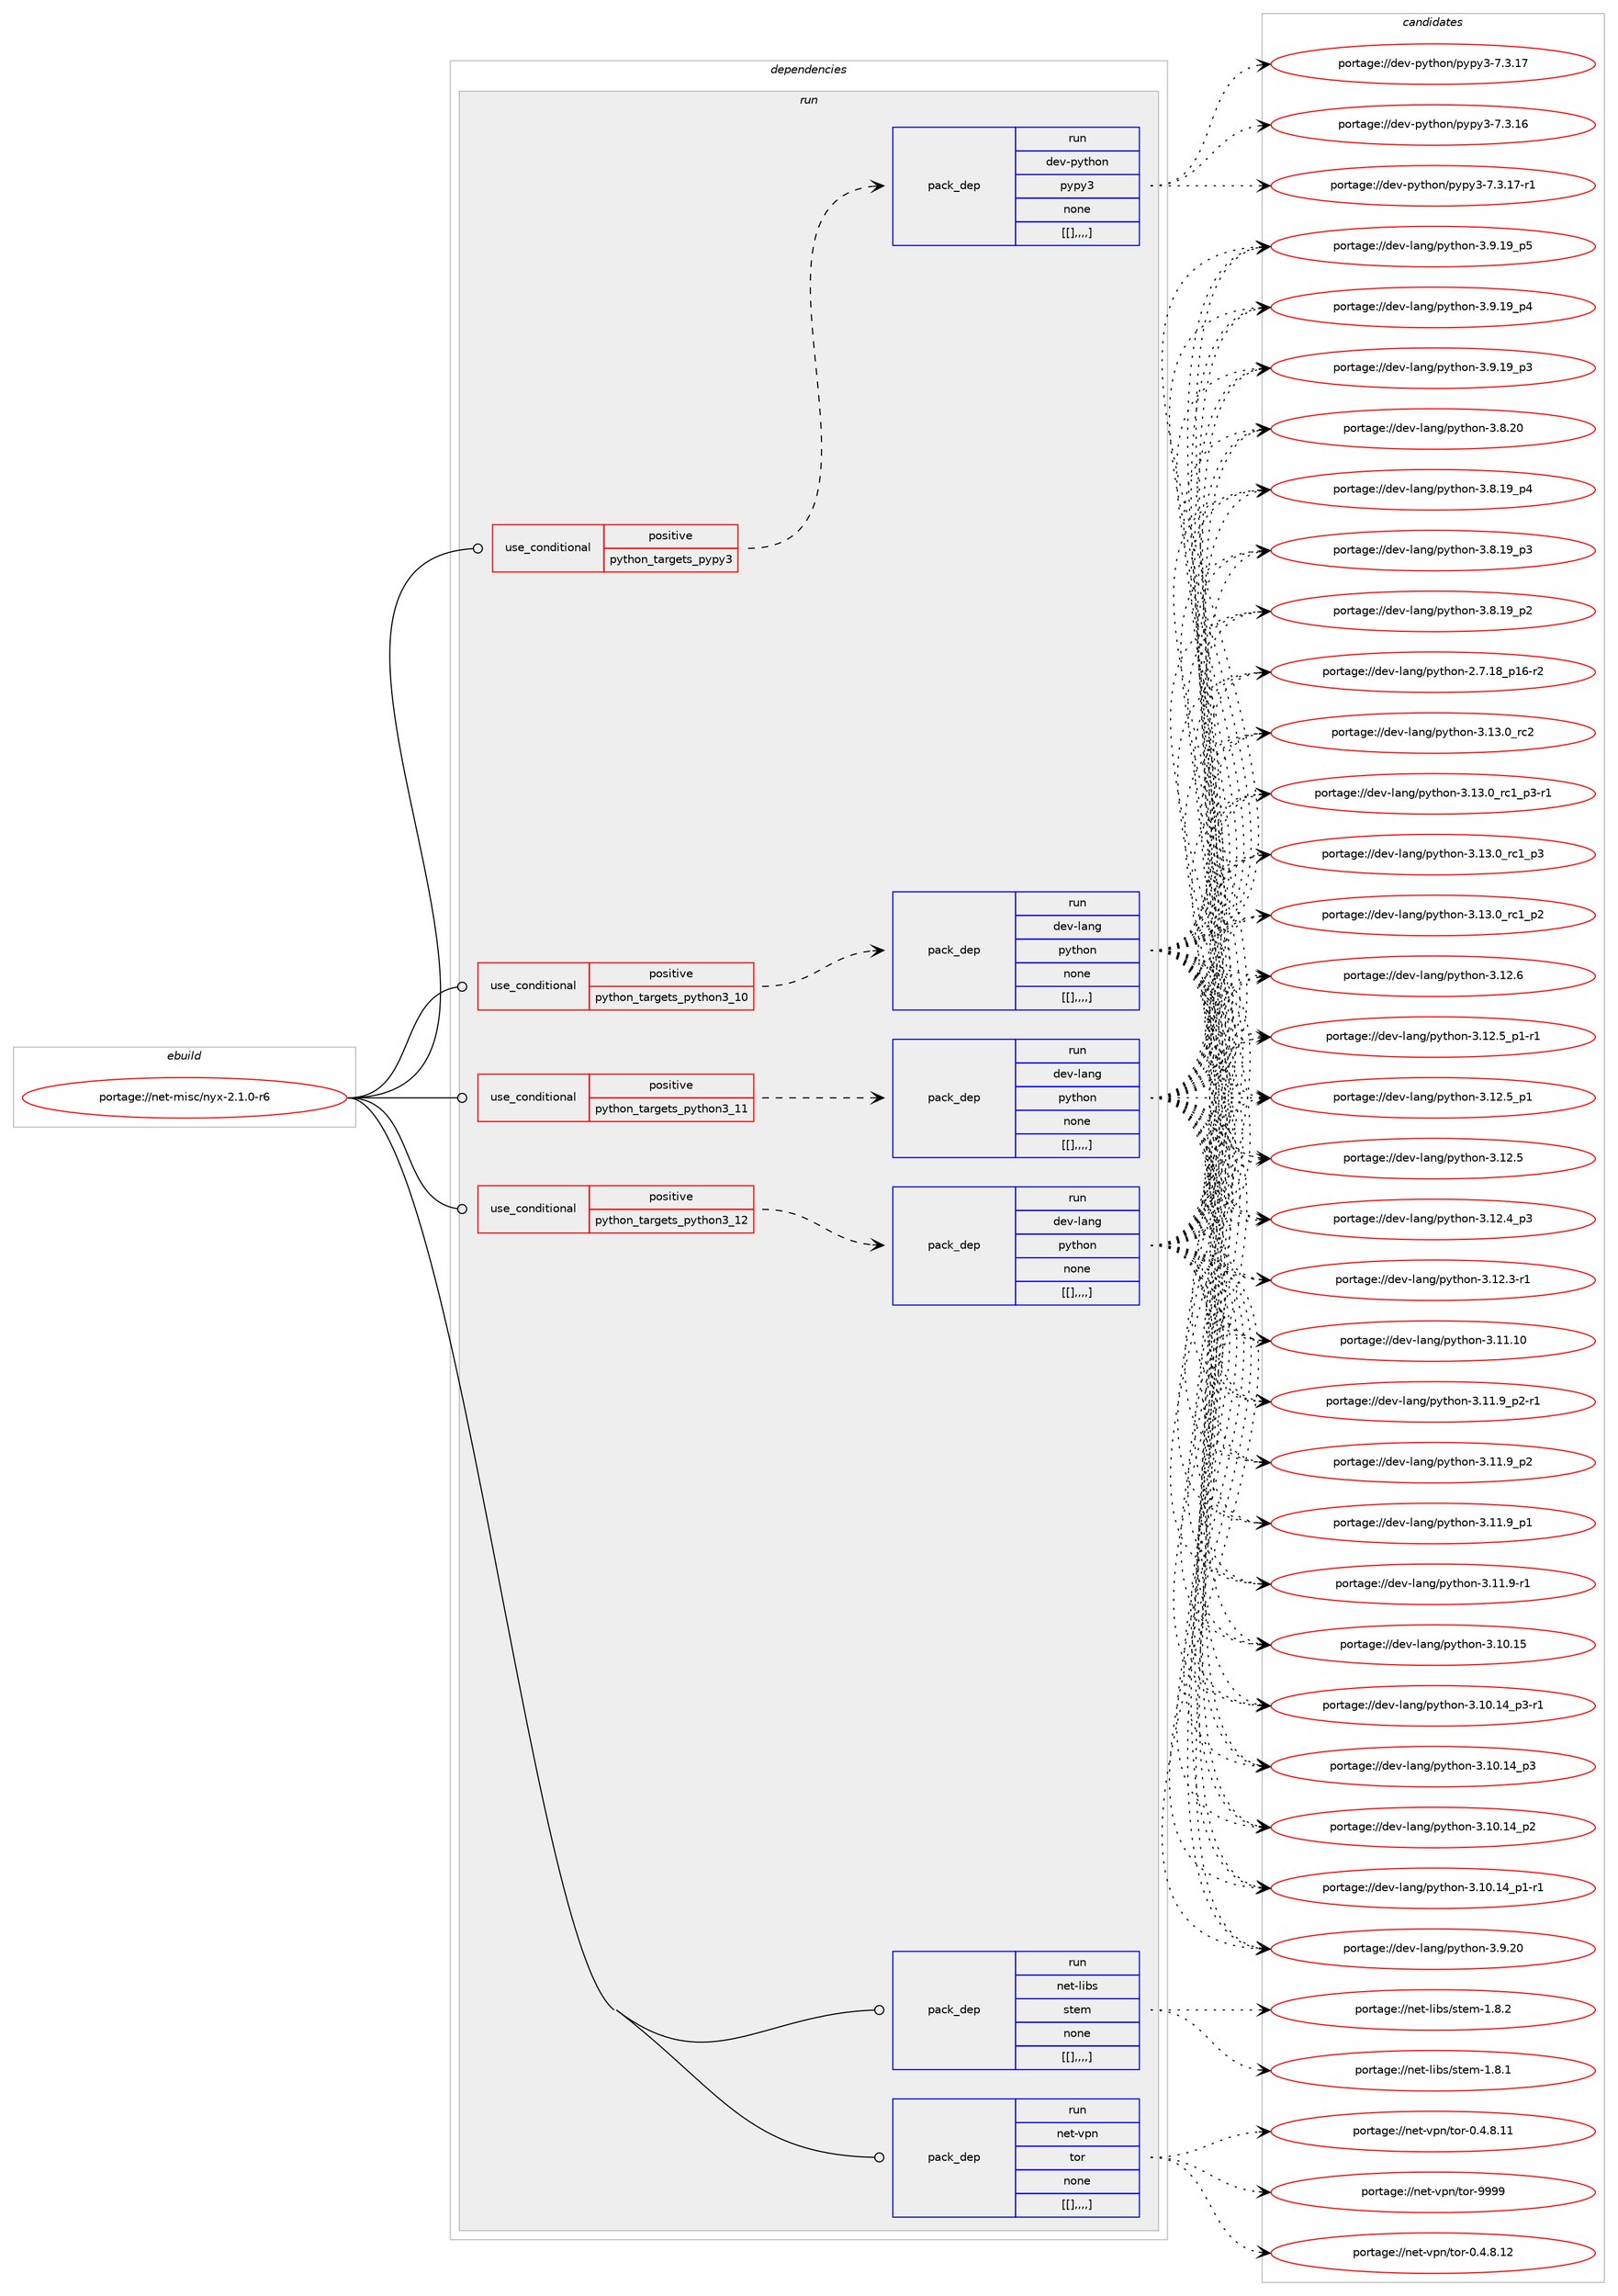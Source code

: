 digraph prolog {

# *************
# Graph options
# *************

newrank=true;
concentrate=true;
compound=true;
graph [rankdir=LR,fontname=Helvetica,fontsize=10,ranksep=1.5];#, ranksep=2.5, nodesep=0.2];
edge  [arrowhead=vee];
node  [fontname=Helvetica,fontsize=10];

# **********
# The ebuild
# **********

subgraph cluster_leftcol {
color=gray;
label=<<i>ebuild</i>>;
id [label="portage://net-misc/nyx-2.1.0-r6", color=red, width=4, href="../net-misc/nyx-2.1.0-r6.svg"];
}

# ****************
# The dependencies
# ****************

subgraph cluster_midcol {
color=gray;
label=<<i>dependencies</i>>;
subgraph cluster_compile {
fillcolor="#eeeeee";
style=filled;
label=<<i>compile</i>>;
}
subgraph cluster_compileandrun {
fillcolor="#eeeeee";
style=filled;
label=<<i>compile and run</i>>;
}
subgraph cluster_run {
fillcolor="#eeeeee";
style=filled;
label=<<i>run</i>>;
subgraph cond102334 {
dependency390371 [label=<<TABLE BORDER="0" CELLBORDER="1" CELLSPACING="0" CELLPADDING="4"><TR><TD ROWSPAN="3" CELLPADDING="10">use_conditional</TD></TR><TR><TD>positive</TD></TR><TR><TD>python_targets_pypy3</TD></TR></TABLE>>, shape=none, color=red];
subgraph pack285194 {
dependency390372 [label=<<TABLE BORDER="0" CELLBORDER="1" CELLSPACING="0" CELLPADDING="4" WIDTH="220"><TR><TD ROWSPAN="6" CELLPADDING="30">pack_dep</TD></TR><TR><TD WIDTH="110">run</TD></TR><TR><TD>dev-python</TD></TR><TR><TD>pypy3</TD></TR><TR><TD>none</TD></TR><TR><TD>[[],,,,]</TD></TR></TABLE>>, shape=none, color=blue];
}
dependency390371:e -> dependency390372:w [weight=20,style="dashed",arrowhead="vee"];
}
id:e -> dependency390371:w [weight=20,style="solid",arrowhead="odot"];
subgraph cond102335 {
dependency390373 [label=<<TABLE BORDER="0" CELLBORDER="1" CELLSPACING="0" CELLPADDING="4"><TR><TD ROWSPAN="3" CELLPADDING="10">use_conditional</TD></TR><TR><TD>positive</TD></TR><TR><TD>python_targets_python3_10</TD></TR></TABLE>>, shape=none, color=red];
subgraph pack285195 {
dependency390374 [label=<<TABLE BORDER="0" CELLBORDER="1" CELLSPACING="0" CELLPADDING="4" WIDTH="220"><TR><TD ROWSPAN="6" CELLPADDING="30">pack_dep</TD></TR><TR><TD WIDTH="110">run</TD></TR><TR><TD>dev-lang</TD></TR><TR><TD>python</TD></TR><TR><TD>none</TD></TR><TR><TD>[[],,,,]</TD></TR></TABLE>>, shape=none, color=blue];
}
dependency390373:e -> dependency390374:w [weight=20,style="dashed",arrowhead="vee"];
}
id:e -> dependency390373:w [weight=20,style="solid",arrowhead="odot"];
subgraph cond102336 {
dependency390375 [label=<<TABLE BORDER="0" CELLBORDER="1" CELLSPACING="0" CELLPADDING="4"><TR><TD ROWSPAN="3" CELLPADDING="10">use_conditional</TD></TR><TR><TD>positive</TD></TR><TR><TD>python_targets_python3_11</TD></TR></TABLE>>, shape=none, color=red];
subgraph pack285196 {
dependency390376 [label=<<TABLE BORDER="0" CELLBORDER="1" CELLSPACING="0" CELLPADDING="4" WIDTH="220"><TR><TD ROWSPAN="6" CELLPADDING="30">pack_dep</TD></TR><TR><TD WIDTH="110">run</TD></TR><TR><TD>dev-lang</TD></TR><TR><TD>python</TD></TR><TR><TD>none</TD></TR><TR><TD>[[],,,,]</TD></TR></TABLE>>, shape=none, color=blue];
}
dependency390375:e -> dependency390376:w [weight=20,style="dashed",arrowhead="vee"];
}
id:e -> dependency390375:w [weight=20,style="solid",arrowhead="odot"];
subgraph cond102337 {
dependency390377 [label=<<TABLE BORDER="0" CELLBORDER="1" CELLSPACING="0" CELLPADDING="4"><TR><TD ROWSPAN="3" CELLPADDING="10">use_conditional</TD></TR><TR><TD>positive</TD></TR><TR><TD>python_targets_python3_12</TD></TR></TABLE>>, shape=none, color=red];
subgraph pack285197 {
dependency390378 [label=<<TABLE BORDER="0" CELLBORDER="1" CELLSPACING="0" CELLPADDING="4" WIDTH="220"><TR><TD ROWSPAN="6" CELLPADDING="30">pack_dep</TD></TR><TR><TD WIDTH="110">run</TD></TR><TR><TD>dev-lang</TD></TR><TR><TD>python</TD></TR><TR><TD>none</TD></TR><TR><TD>[[],,,,]</TD></TR></TABLE>>, shape=none, color=blue];
}
dependency390377:e -> dependency390378:w [weight=20,style="dashed",arrowhead="vee"];
}
id:e -> dependency390377:w [weight=20,style="solid",arrowhead="odot"];
subgraph pack285198 {
dependency390379 [label=<<TABLE BORDER="0" CELLBORDER="1" CELLSPACING="0" CELLPADDING="4" WIDTH="220"><TR><TD ROWSPAN="6" CELLPADDING="30">pack_dep</TD></TR><TR><TD WIDTH="110">run</TD></TR><TR><TD>net-libs</TD></TR><TR><TD>stem</TD></TR><TR><TD>none</TD></TR><TR><TD>[[],,,,]</TD></TR></TABLE>>, shape=none, color=blue];
}
id:e -> dependency390379:w [weight=20,style="solid",arrowhead="odot"];
subgraph pack285199 {
dependency390380 [label=<<TABLE BORDER="0" CELLBORDER="1" CELLSPACING="0" CELLPADDING="4" WIDTH="220"><TR><TD ROWSPAN="6" CELLPADDING="30">pack_dep</TD></TR><TR><TD WIDTH="110">run</TD></TR><TR><TD>net-vpn</TD></TR><TR><TD>tor</TD></TR><TR><TD>none</TD></TR><TR><TD>[[],,,,]</TD></TR></TABLE>>, shape=none, color=blue];
}
id:e -> dependency390380:w [weight=20,style="solid",arrowhead="odot"];
}
}

# **************
# The candidates
# **************

subgraph cluster_choices {
rank=same;
color=gray;
label=<<i>candidates</i>>;

subgraph choice285194 {
color=black;
nodesep=1;
choice100101118451121211161041111104711212111212151455546514649554511449 [label="portage://dev-python/pypy3-7.3.17-r1", color=red, width=4,href="../dev-python/pypy3-7.3.17-r1.svg"];
choice10010111845112121116104111110471121211121215145554651464955 [label="portage://dev-python/pypy3-7.3.17", color=red, width=4,href="../dev-python/pypy3-7.3.17.svg"];
choice10010111845112121116104111110471121211121215145554651464954 [label="portage://dev-python/pypy3-7.3.16", color=red, width=4,href="../dev-python/pypy3-7.3.16.svg"];
dependency390372:e -> choice100101118451121211161041111104711212111212151455546514649554511449:w [style=dotted,weight="100"];
dependency390372:e -> choice10010111845112121116104111110471121211121215145554651464955:w [style=dotted,weight="100"];
dependency390372:e -> choice10010111845112121116104111110471121211121215145554651464954:w [style=dotted,weight="100"];
}
subgraph choice285195 {
color=black;
nodesep=1;
choice10010111845108971101034711212111610411111045514649514648951149950 [label="portage://dev-lang/python-3.13.0_rc2", color=red, width=4,href="../dev-lang/python-3.13.0_rc2.svg"];
choice1001011184510897110103471121211161041111104551464951464895114994995112514511449 [label="portage://dev-lang/python-3.13.0_rc1_p3-r1", color=red, width=4,href="../dev-lang/python-3.13.0_rc1_p3-r1.svg"];
choice100101118451089711010347112121116104111110455146495146489511499499511251 [label="portage://dev-lang/python-3.13.0_rc1_p3", color=red, width=4,href="../dev-lang/python-3.13.0_rc1_p3.svg"];
choice100101118451089711010347112121116104111110455146495146489511499499511250 [label="portage://dev-lang/python-3.13.0_rc1_p2", color=red, width=4,href="../dev-lang/python-3.13.0_rc1_p2.svg"];
choice10010111845108971101034711212111610411111045514649504654 [label="portage://dev-lang/python-3.12.6", color=red, width=4,href="../dev-lang/python-3.12.6.svg"];
choice1001011184510897110103471121211161041111104551464950465395112494511449 [label="portage://dev-lang/python-3.12.5_p1-r1", color=red, width=4,href="../dev-lang/python-3.12.5_p1-r1.svg"];
choice100101118451089711010347112121116104111110455146495046539511249 [label="portage://dev-lang/python-3.12.5_p1", color=red, width=4,href="../dev-lang/python-3.12.5_p1.svg"];
choice10010111845108971101034711212111610411111045514649504653 [label="portage://dev-lang/python-3.12.5", color=red, width=4,href="../dev-lang/python-3.12.5.svg"];
choice100101118451089711010347112121116104111110455146495046529511251 [label="portage://dev-lang/python-3.12.4_p3", color=red, width=4,href="../dev-lang/python-3.12.4_p3.svg"];
choice100101118451089711010347112121116104111110455146495046514511449 [label="portage://dev-lang/python-3.12.3-r1", color=red, width=4,href="../dev-lang/python-3.12.3-r1.svg"];
choice1001011184510897110103471121211161041111104551464949464948 [label="portage://dev-lang/python-3.11.10", color=red, width=4,href="../dev-lang/python-3.11.10.svg"];
choice1001011184510897110103471121211161041111104551464949465795112504511449 [label="portage://dev-lang/python-3.11.9_p2-r1", color=red, width=4,href="../dev-lang/python-3.11.9_p2-r1.svg"];
choice100101118451089711010347112121116104111110455146494946579511250 [label="portage://dev-lang/python-3.11.9_p2", color=red, width=4,href="../dev-lang/python-3.11.9_p2.svg"];
choice100101118451089711010347112121116104111110455146494946579511249 [label="portage://dev-lang/python-3.11.9_p1", color=red, width=4,href="../dev-lang/python-3.11.9_p1.svg"];
choice100101118451089711010347112121116104111110455146494946574511449 [label="portage://dev-lang/python-3.11.9-r1", color=red, width=4,href="../dev-lang/python-3.11.9-r1.svg"];
choice1001011184510897110103471121211161041111104551464948464953 [label="portage://dev-lang/python-3.10.15", color=red, width=4,href="../dev-lang/python-3.10.15.svg"];
choice100101118451089711010347112121116104111110455146494846495295112514511449 [label="portage://dev-lang/python-3.10.14_p3-r1", color=red, width=4,href="../dev-lang/python-3.10.14_p3-r1.svg"];
choice10010111845108971101034711212111610411111045514649484649529511251 [label="portage://dev-lang/python-3.10.14_p3", color=red, width=4,href="../dev-lang/python-3.10.14_p3.svg"];
choice10010111845108971101034711212111610411111045514649484649529511250 [label="portage://dev-lang/python-3.10.14_p2", color=red, width=4,href="../dev-lang/python-3.10.14_p2.svg"];
choice100101118451089711010347112121116104111110455146494846495295112494511449 [label="portage://dev-lang/python-3.10.14_p1-r1", color=red, width=4,href="../dev-lang/python-3.10.14_p1-r1.svg"];
choice10010111845108971101034711212111610411111045514657465048 [label="portage://dev-lang/python-3.9.20", color=red, width=4,href="../dev-lang/python-3.9.20.svg"];
choice100101118451089711010347112121116104111110455146574649579511253 [label="portage://dev-lang/python-3.9.19_p5", color=red, width=4,href="../dev-lang/python-3.9.19_p5.svg"];
choice100101118451089711010347112121116104111110455146574649579511252 [label="portage://dev-lang/python-3.9.19_p4", color=red, width=4,href="../dev-lang/python-3.9.19_p4.svg"];
choice100101118451089711010347112121116104111110455146574649579511251 [label="portage://dev-lang/python-3.9.19_p3", color=red, width=4,href="../dev-lang/python-3.9.19_p3.svg"];
choice10010111845108971101034711212111610411111045514656465048 [label="portage://dev-lang/python-3.8.20", color=red, width=4,href="../dev-lang/python-3.8.20.svg"];
choice100101118451089711010347112121116104111110455146564649579511252 [label="portage://dev-lang/python-3.8.19_p4", color=red, width=4,href="../dev-lang/python-3.8.19_p4.svg"];
choice100101118451089711010347112121116104111110455146564649579511251 [label="portage://dev-lang/python-3.8.19_p3", color=red, width=4,href="../dev-lang/python-3.8.19_p3.svg"];
choice100101118451089711010347112121116104111110455146564649579511250 [label="portage://dev-lang/python-3.8.19_p2", color=red, width=4,href="../dev-lang/python-3.8.19_p2.svg"];
choice100101118451089711010347112121116104111110455046554649569511249544511450 [label="portage://dev-lang/python-2.7.18_p16-r2", color=red, width=4,href="../dev-lang/python-2.7.18_p16-r2.svg"];
dependency390374:e -> choice10010111845108971101034711212111610411111045514649514648951149950:w [style=dotted,weight="100"];
dependency390374:e -> choice1001011184510897110103471121211161041111104551464951464895114994995112514511449:w [style=dotted,weight="100"];
dependency390374:e -> choice100101118451089711010347112121116104111110455146495146489511499499511251:w [style=dotted,weight="100"];
dependency390374:e -> choice100101118451089711010347112121116104111110455146495146489511499499511250:w [style=dotted,weight="100"];
dependency390374:e -> choice10010111845108971101034711212111610411111045514649504654:w [style=dotted,weight="100"];
dependency390374:e -> choice1001011184510897110103471121211161041111104551464950465395112494511449:w [style=dotted,weight="100"];
dependency390374:e -> choice100101118451089711010347112121116104111110455146495046539511249:w [style=dotted,weight="100"];
dependency390374:e -> choice10010111845108971101034711212111610411111045514649504653:w [style=dotted,weight="100"];
dependency390374:e -> choice100101118451089711010347112121116104111110455146495046529511251:w [style=dotted,weight="100"];
dependency390374:e -> choice100101118451089711010347112121116104111110455146495046514511449:w [style=dotted,weight="100"];
dependency390374:e -> choice1001011184510897110103471121211161041111104551464949464948:w [style=dotted,weight="100"];
dependency390374:e -> choice1001011184510897110103471121211161041111104551464949465795112504511449:w [style=dotted,weight="100"];
dependency390374:e -> choice100101118451089711010347112121116104111110455146494946579511250:w [style=dotted,weight="100"];
dependency390374:e -> choice100101118451089711010347112121116104111110455146494946579511249:w [style=dotted,weight="100"];
dependency390374:e -> choice100101118451089711010347112121116104111110455146494946574511449:w [style=dotted,weight="100"];
dependency390374:e -> choice1001011184510897110103471121211161041111104551464948464953:w [style=dotted,weight="100"];
dependency390374:e -> choice100101118451089711010347112121116104111110455146494846495295112514511449:w [style=dotted,weight="100"];
dependency390374:e -> choice10010111845108971101034711212111610411111045514649484649529511251:w [style=dotted,weight="100"];
dependency390374:e -> choice10010111845108971101034711212111610411111045514649484649529511250:w [style=dotted,weight="100"];
dependency390374:e -> choice100101118451089711010347112121116104111110455146494846495295112494511449:w [style=dotted,weight="100"];
dependency390374:e -> choice10010111845108971101034711212111610411111045514657465048:w [style=dotted,weight="100"];
dependency390374:e -> choice100101118451089711010347112121116104111110455146574649579511253:w [style=dotted,weight="100"];
dependency390374:e -> choice100101118451089711010347112121116104111110455146574649579511252:w [style=dotted,weight="100"];
dependency390374:e -> choice100101118451089711010347112121116104111110455146574649579511251:w [style=dotted,weight="100"];
dependency390374:e -> choice10010111845108971101034711212111610411111045514656465048:w [style=dotted,weight="100"];
dependency390374:e -> choice100101118451089711010347112121116104111110455146564649579511252:w [style=dotted,weight="100"];
dependency390374:e -> choice100101118451089711010347112121116104111110455146564649579511251:w [style=dotted,weight="100"];
dependency390374:e -> choice100101118451089711010347112121116104111110455146564649579511250:w [style=dotted,weight="100"];
dependency390374:e -> choice100101118451089711010347112121116104111110455046554649569511249544511450:w [style=dotted,weight="100"];
}
subgraph choice285196 {
color=black;
nodesep=1;
choice10010111845108971101034711212111610411111045514649514648951149950 [label="portage://dev-lang/python-3.13.0_rc2", color=red, width=4,href="../dev-lang/python-3.13.0_rc2.svg"];
choice1001011184510897110103471121211161041111104551464951464895114994995112514511449 [label="portage://dev-lang/python-3.13.0_rc1_p3-r1", color=red, width=4,href="../dev-lang/python-3.13.0_rc1_p3-r1.svg"];
choice100101118451089711010347112121116104111110455146495146489511499499511251 [label="portage://dev-lang/python-3.13.0_rc1_p3", color=red, width=4,href="../dev-lang/python-3.13.0_rc1_p3.svg"];
choice100101118451089711010347112121116104111110455146495146489511499499511250 [label="portage://dev-lang/python-3.13.0_rc1_p2", color=red, width=4,href="../dev-lang/python-3.13.0_rc1_p2.svg"];
choice10010111845108971101034711212111610411111045514649504654 [label="portage://dev-lang/python-3.12.6", color=red, width=4,href="../dev-lang/python-3.12.6.svg"];
choice1001011184510897110103471121211161041111104551464950465395112494511449 [label="portage://dev-lang/python-3.12.5_p1-r1", color=red, width=4,href="../dev-lang/python-3.12.5_p1-r1.svg"];
choice100101118451089711010347112121116104111110455146495046539511249 [label="portage://dev-lang/python-3.12.5_p1", color=red, width=4,href="../dev-lang/python-3.12.5_p1.svg"];
choice10010111845108971101034711212111610411111045514649504653 [label="portage://dev-lang/python-3.12.5", color=red, width=4,href="../dev-lang/python-3.12.5.svg"];
choice100101118451089711010347112121116104111110455146495046529511251 [label="portage://dev-lang/python-3.12.4_p3", color=red, width=4,href="../dev-lang/python-3.12.4_p3.svg"];
choice100101118451089711010347112121116104111110455146495046514511449 [label="portage://dev-lang/python-3.12.3-r1", color=red, width=4,href="../dev-lang/python-3.12.3-r1.svg"];
choice1001011184510897110103471121211161041111104551464949464948 [label="portage://dev-lang/python-3.11.10", color=red, width=4,href="../dev-lang/python-3.11.10.svg"];
choice1001011184510897110103471121211161041111104551464949465795112504511449 [label="portage://dev-lang/python-3.11.9_p2-r1", color=red, width=4,href="../dev-lang/python-3.11.9_p2-r1.svg"];
choice100101118451089711010347112121116104111110455146494946579511250 [label="portage://dev-lang/python-3.11.9_p2", color=red, width=4,href="../dev-lang/python-3.11.9_p2.svg"];
choice100101118451089711010347112121116104111110455146494946579511249 [label="portage://dev-lang/python-3.11.9_p1", color=red, width=4,href="../dev-lang/python-3.11.9_p1.svg"];
choice100101118451089711010347112121116104111110455146494946574511449 [label="portage://dev-lang/python-3.11.9-r1", color=red, width=4,href="../dev-lang/python-3.11.9-r1.svg"];
choice1001011184510897110103471121211161041111104551464948464953 [label="portage://dev-lang/python-3.10.15", color=red, width=4,href="../dev-lang/python-3.10.15.svg"];
choice100101118451089711010347112121116104111110455146494846495295112514511449 [label="portage://dev-lang/python-3.10.14_p3-r1", color=red, width=4,href="../dev-lang/python-3.10.14_p3-r1.svg"];
choice10010111845108971101034711212111610411111045514649484649529511251 [label="portage://dev-lang/python-3.10.14_p3", color=red, width=4,href="../dev-lang/python-3.10.14_p3.svg"];
choice10010111845108971101034711212111610411111045514649484649529511250 [label="portage://dev-lang/python-3.10.14_p2", color=red, width=4,href="../dev-lang/python-3.10.14_p2.svg"];
choice100101118451089711010347112121116104111110455146494846495295112494511449 [label="portage://dev-lang/python-3.10.14_p1-r1", color=red, width=4,href="../dev-lang/python-3.10.14_p1-r1.svg"];
choice10010111845108971101034711212111610411111045514657465048 [label="portage://dev-lang/python-3.9.20", color=red, width=4,href="../dev-lang/python-3.9.20.svg"];
choice100101118451089711010347112121116104111110455146574649579511253 [label="portage://dev-lang/python-3.9.19_p5", color=red, width=4,href="../dev-lang/python-3.9.19_p5.svg"];
choice100101118451089711010347112121116104111110455146574649579511252 [label="portage://dev-lang/python-3.9.19_p4", color=red, width=4,href="../dev-lang/python-3.9.19_p4.svg"];
choice100101118451089711010347112121116104111110455146574649579511251 [label="portage://dev-lang/python-3.9.19_p3", color=red, width=4,href="../dev-lang/python-3.9.19_p3.svg"];
choice10010111845108971101034711212111610411111045514656465048 [label="portage://dev-lang/python-3.8.20", color=red, width=4,href="../dev-lang/python-3.8.20.svg"];
choice100101118451089711010347112121116104111110455146564649579511252 [label="portage://dev-lang/python-3.8.19_p4", color=red, width=4,href="../dev-lang/python-3.8.19_p4.svg"];
choice100101118451089711010347112121116104111110455146564649579511251 [label="portage://dev-lang/python-3.8.19_p3", color=red, width=4,href="../dev-lang/python-3.8.19_p3.svg"];
choice100101118451089711010347112121116104111110455146564649579511250 [label="portage://dev-lang/python-3.8.19_p2", color=red, width=4,href="../dev-lang/python-3.8.19_p2.svg"];
choice100101118451089711010347112121116104111110455046554649569511249544511450 [label="portage://dev-lang/python-2.7.18_p16-r2", color=red, width=4,href="../dev-lang/python-2.7.18_p16-r2.svg"];
dependency390376:e -> choice10010111845108971101034711212111610411111045514649514648951149950:w [style=dotted,weight="100"];
dependency390376:e -> choice1001011184510897110103471121211161041111104551464951464895114994995112514511449:w [style=dotted,weight="100"];
dependency390376:e -> choice100101118451089711010347112121116104111110455146495146489511499499511251:w [style=dotted,weight="100"];
dependency390376:e -> choice100101118451089711010347112121116104111110455146495146489511499499511250:w [style=dotted,weight="100"];
dependency390376:e -> choice10010111845108971101034711212111610411111045514649504654:w [style=dotted,weight="100"];
dependency390376:e -> choice1001011184510897110103471121211161041111104551464950465395112494511449:w [style=dotted,weight="100"];
dependency390376:e -> choice100101118451089711010347112121116104111110455146495046539511249:w [style=dotted,weight="100"];
dependency390376:e -> choice10010111845108971101034711212111610411111045514649504653:w [style=dotted,weight="100"];
dependency390376:e -> choice100101118451089711010347112121116104111110455146495046529511251:w [style=dotted,weight="100"];
dependency390376:e -> choice100101118451089711010347112121116104111110455146495046514511449:w [style=dotted,weight="100"];
dependency390376:e -> choice1001011184510897110103471121211161041111104551464949464948:w [style=dotted,weight="100"];
dependency390376:e -> choice1001011184510897110103471121211161041111104551464949465795112504511449:w [style=dotted,weight="100"];
dependency390376:e -> choice100101118451089711010347112121116104111110455146494946579511250:w [style=dotted,weight="100"];
dependency390376:e -> choice100101118451089711010347112121116104111110455146494946579511249:w [style=dotted,weight="100"];
dependency390376:e -> choice100101118451089711010347112121116104111110455146494946574511449:w [style=dotted,weight="100"];
dependency390376:e -> choice1001011184510897110103471121211161041111104551464948464953:w [style=dotted,weight="100"];
dependency390376:e -> choice100101118451089711010347112121116104111110455146494846495295112514511449:w [style=dotted,weight="100"];
dependency390376:e -> choice10010111845108971101034711212111610411111045514649484649529511251:w [style=dotted,weight="100"];
dependency390376:e -> choice10010111845108971101034711212111610411111045514649484649529511250:w [style=dotted,weight="100"];
dependency390376:e -> choice100101118451089711010347112121116104111110455146494846495295112494511449:w [style=dotted,weight="100"];
dependency390376:e -> choice10010111845108971101034711212111610411111045514657465048:w [style=dotted,weight="100"];
dependency390376:e -> choice100101118451089711010347112121116104111110455146574649579511253:w [style=dotted,weight="100"];
dependency390376:e -> choice100101118451089711010347112121116104111110455146574649579511252:w [style=dotted,weight="100"];
dependency390376:e -> choice100101118451089711010347112121116104111110455146574649579511251:w [style=dotted,weight="100"];
dependency390376:e -> choice10010111845108971101034711212111610411111045514656465048:w [style=dotted,weight="100"];
dependency390376:e -> choice100101118451089711010347112121116104111110455146564649579511252:w [style=dotted,weight="100"];
dependency390376:e -> choice100101118451089711010347112121116104111110455146564649579511251:w [style=dotted,weight="100"];
dependency390376:e -> choice100101118451089711010347112121116104111110455146564649579511250:w [style=dotted,weight="100"];
dependency390376:e -> choice100101118451089711010347112121116104111110455046554649569511249544511450:w [style=dotted,weight="100"];
}
subgraph choice285197 {
color=black;
nodesep=1;
choice10010111845108971101034711212111610411111045514649514648951149950 [label="portage://dev-lang/python-3.13.0_rc2", color=red, width=4,href="../dev-lang/python-3.13.0_rc2.svg"];
choice1001011184510897110103471121211161041111104551464951464895114994995112514511449 [label="portage://dev-lang/python-3.13.0_rc1_p3-r1", color=red, width=4,href="../dev-lang/python-3.13.0_rc1_p3-r1.svg"];
choice100101118451089711010347112121116104111110455146495146489511499499511251 [label="portage://dev-lang/python-3.13.0_rc1_p3", color=red, width=4,href="../dev-lang/python-3.13.0_rc1_p3.svg"];
choice100101118451089711010347112121116104111110455146495146489511499499511250 [label="portage://dev-lang/python-3.13.0_rc1_p2", color=red, width=4,href="../dev-lang/python-3.13.0_rc1_p2.svg"];
choice10010111845108971101034711212111610411111045514649504654 [label="portage://dev-lang/python-3.12.6", color=red, width=4,href="../dev-lang/python-3.12.6.svg"];
choice1001011184510897110103471121211161041111104551464950465395112494511449 [label="portage://dev-lang/python-3.12.5_p1-r1", color=red, width=4,href="../dev-lang/python-3.12.5_p1-r1.svg"];
choice100101118451089711010347112121116104111110455146495046539511249 [label="portage://dev-lang/python-3.12.5_p1", color=red, width=4,href="../dev-lang/python-3.12.5_p1.svg"];
choice10010111845108971101034711212111610411111045514649504653 [label="portage://dev-lang/python-3.12.5", color=red, width=4,href="../dev-lang/python-3.12.5.svg"];
choice100101118451089711010347112121116104111110455146495046529511251 [label="portage://dev-lang/python-3.12.4_p3", color=red, width=4,href="../dev-lang/python-3.12.4_p3.svg"];
choice100101118451089711010347112121116104111110455146495046514511449 [label="portage://dev-lang/python-3.12.3-r1", color=red, width=4,href="../dev-lang/python-3.12.3-r1.svg"];
choice1001011184510897110103471121211161041111104551464949464948 [label="portage://dev-lang/python-3.11.10", color=red, width=4,href="../dev-lang/python-3.11.10.svg"];
choice1001011184510897110103471121211161041111104551464949465795112504511449 [label="portage://dev-lang/python-3.11.9_p2-r1", color=red, width=4,href="../dev-lang/python-3.11.9_p2-r1.svg"];
choice100101118451089711010347112121116104111110455146494946579511250 [label="portage://dev-lang/python-3.11.9_p2", color=red, width=4,href="../dev-lang/python-3.11.9_p2.svg"];
choice100101118451089711010347112121116104111110455146494946579511249 [label="portage://dev-lang/python-3.11.9_p1", color=red, width=4,href="../dev-lang/python-3.11.9_p1.svg"];
choice100101118451089711010347112121116104111110455146494946574511449 [label="portage://dev-lang/python-3.11.9-r1", color=red, width=4,href="../dev-lang/python-3.11.9-r1.svg"];
choice1001011184510897110103471121211161041111104551464948464953 [label="portage://dev-lang/python-3.10.15", color=red, width=4,href="../dev-lang/python-3.10.15.svg"];
choice100101118451089711010347112121116104111110455146494846495295112514511449 [label="portage://dev-lang/python-3.10.14_p3-r1", color=red, width=4,href="../dev-lang/python-3.10.14_p3-r1.svg"];
choice10010111845108971101034711212111610411111045514649484649529511251 [label="portage://dev-lang/python-3.10.14_p3", color=red, width=4,href="../dev-lang/python-3.10.14_p3.svg"];
choice10010111845108971101034711212111610411111045514649484649529511250 [label="portage://dev-lang/python-3.10.14_p2", color=red, width=4,href="../dev-lang/python-3.10.14_p2.svg"];
choice100101118451089711010347112121116104111110455146494846495295112494511449 [label="portage://dev-lang/python-3.10.14_p1-r1", color=red, width=4,href="../dev-lang/python-3.10.14_p1-r1.svg"];
choice10010111845108971101034711212111610411111045514657465048 [label="portage://dev-lang/python-3.9.20", color=red, width=4,href="../dev-lang/python-3.9.20.svg"];
choice100101118451089711010347112121116104111110455146574649579511253 [label="portage://dev-lang/python-3.9.19_p5", color=red, width=4,href="../dev-lang/python-3.9.19_p5.svg"];
choice100101118451089711010347112121116104111110455146574649579511252 [label="portage://dev-lang/python-3.9.19_p4", color=red, width=4,href="../dev-lang/python-3.9.19_p4.svg"];
choice100101118451089711010347112121116104111110455146574649579511251 [label="portage://dev-lang/python-3.9.19_p3", color=red, width=4,href="../dev-lang/python-3.9.19_p3.svg"];
choice10010111845108971101034711212111610411111045514656465048 [label="portage://dev-lang/python-3.8.20", color=red, width=4,href="../dev-lang/python-3.8.20.svg"];
choice100101118451089711010347112121116104111110455146564649579511252 [label="portage://dev-lang/python-3.8.19_p4", color=red, width=4,href="../dev-lang/python-3.8.19_p4.svg"];
choice100101118451089711010347112121116104111110455146564649579511251 [label="portage://dev-lang/python-3.8.19_p3", color=red, width=4,href="../dev-lang/python-3.8.19_p3.svg"];
choice100101118451089711010347112121116104111110455146564649579511250 [label="portage://dev-lang/python-3.8.19_p2", color=red, width=4,href="../dev-lang/python-3.8.19_p2.svg"];
choice100101118451089711010347112121116104111110455046554649569511249544511450 [label="portage://dev-lang/python-2.7.18_p16-r2", color=red, width=4,href="../dev-lang/python-2.7.18_p16-r2.svg"];
dependency390378:e -> choice10010111845108971101034711212111610411111045514649514648951149950:w [style=dotted,weight="100"];
dependency390378:e -> choice1001011184510897110103471121211161041111104551464951464895114994995112514511449:w [style=dotted,weight="100"];
dependency390378:e -> choice100101118451089711010347112121116104111110455146495146489511499499511251:w [style=dotted,weight="100"];
dependency390378:e -> choice100101118451089711010347112121116104111110455146495146489511499499511250:w [style=dotted,weight="100"];
dependency390378:e -> choice10010111845108971101034711212111610411111045514649504654:w [style=dotted,weight="100"];
dependency390378:e -> choice1001011184510897110103471121211161041111104551464950465395112494511449:w [style=dotted,weight="100"];
dependency390378:e -> choice100101118451089711010347112121116104111110455146495046539511249:w [style=dotted,weight="100"];
dependency390378:e -> choice10010111845108971101034711212111610411111045514649504653:w [style=dotted,weight="100"];
dependency390378:e -> choice100101118451089711010347112121116104111110455146495046529511251:w [style=dotted,weight="100"];
dependency390378:e -> choice100101118451089711010347112121116104111110455146495046514511449:w [style=dotted,weight="100"];
dependency390378:e -> choice1001011184510897110103471121211161041111104551464949464948:w [style=dotted,weight="100"];
dependency390378:e -> choice1001011184510897110103471121211161041111104551464949465795112504511449:w [style=dotted,weight="100"];
dependency390378:e -> choice100101118451089711010347112121116104111110455146494946579511250:w [style=dotted,weight="100"];
dependency390378:e -> choice100101118451089711010347112121116104111110455146494946579511249:w [style=dotted,weight="100"];
dependency390378:e -> choice100101118451089711010347112121116104111110455146494946574511449:w [style=dotted,weight="100"];
dependency390378:e -> choice1001011184510897110103471121211161041111104551464948464953:w [style=dotted,weight="100"];
dependency390378:e -> choice100101118451089711010347112121116104111110455146494846495295112514511449:w [style=dotted,weight="100"];
dependency390378:e -> choice10010111845108971101034711212111610411111045514649484649529511251:w [style=dotted,weight="100"];
dependency390378:e -> choice10010111845108971101034711212111610411111045514649484649529511250:w [style=dotted,weight="100"];
dependency390378:e -> choice100101118451089711010347112121116104111110455146494846495295112494511449:w [style=dotted,weight="100"];
dependency390378:e -> choice10010111845108971101034711212111610411111045514657465048:w [style=dotted,weight="100"];
dependency390378:e -> choice100101118451089711010347112121116104111110455146574649579511253:w [style=dotted,weight="100"];
dependency390378:e -> choice100101118451089711010347112121116104111110455146574649579511252:w [style=dotted,weight="100"];
dependency390378:e -> choice100101118451089711010347112121116104111110455146574649579511251:w [style=dotted,weight="100"];
dependency390378:e -> choice10010111845108971101034711212111610411111045514656465048:w [style=dotted,weight="100"];
dependency390378:e -> choice100101118451089711010347112121116104111110455146564649579511252:w [style=dotted,weight="100"];
dependency390378:e -> choice100101118451089711010347112121116104111110455146564649579511251:w [style=dotted,weight="100"];
dependency390378:e -> choice100101118451089711010347112121116104111110455146564649579511250:w [style=dotted,weight="100"];
dependency390378:e -> choice100101118451089711010347112121116104111110455046554649569511249544511450:w [style=dotted,weight="100"];
}
subgraph choice285198 {
color=black;
nodesep=1;
choice110101116451081059811547115116101109454946564650 [label="portage://net-libs/stem-1.8.2", color=red, width=4,href="../net-libs/stem-1.8.2.svg"];
choice110101116451081059811547115116101109454946564649 [label="portage://net-libs/stem-1.8.1", color=red, width=4,href="../net-libs/stem-1.8.1.svg"];
dependency390379:e -> choice110101116451081059811547115116101109454946564650:w [style=dotted,weight="100"];
dependency390379:e -> choice110101116451081059811547115116101109454946564649:w [style=dotted,weight="100"];
}
subgraph choice285199 {
color=black;
nodesep=1;
choice11010111645118112110471161111144557575757 [label="portage://net-vpn/tor-9999", color=red, width=4,href="../net-vpn/tor-9999.svg"];
choice1101011164511811211047116111114454846524656464950 [label="portage://net-vpn/tor-0.4.8.12", color=red, width=4,href="../net-vpn/tor-0.4.8.12.svg"];
choice1101011164511811211047116111114454846524656464949 [label="portage://net-vpn/tor-0.4.8.11", color=red, width=4,href="../net-vpn/tor-0.4.8.11.svg"];
dependency390380:e -> choice11010111645118112110471161111144557575757:w [style=dotted,weight="100"];
dependency390380:e -> choice1101011164511811211047116111114454846524656464950:w [style=dotted,weight="100"];
dependency390380:e -> choice1101011164511811211047116111114454846524656464949:w [style=dotted,weight="100"];
}
}

}
